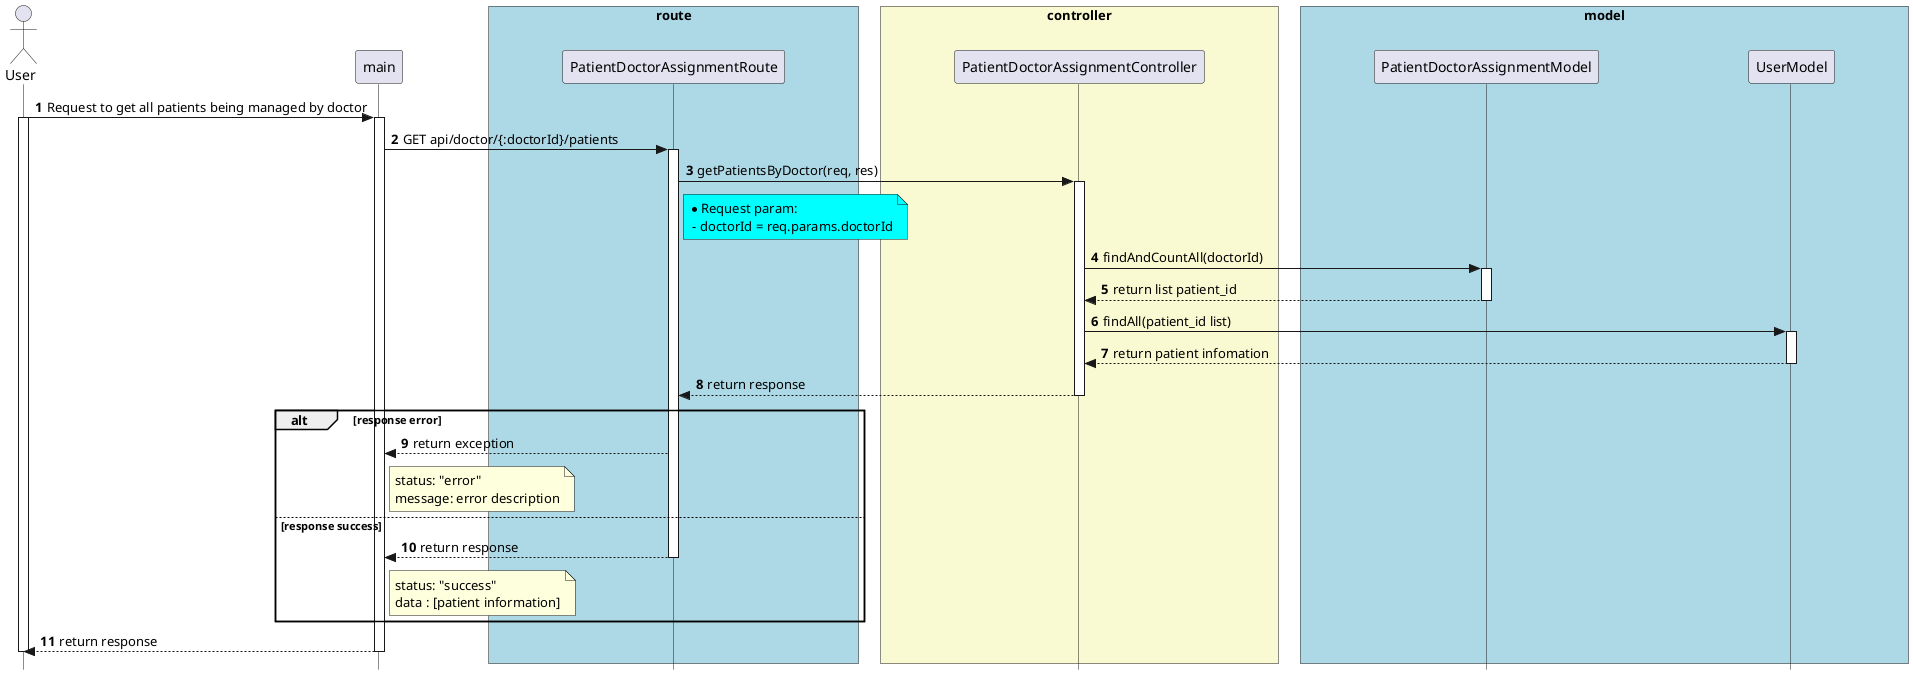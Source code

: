 '

@startuml


skinparam style strictuml

skinparam lifelineStrategy solid

skinparam ParticipantPadding 70

skinparam BoxPadding 10

autonumber

actor User as User


participant main as main


box "route" #lightBlue

participant PatientDoctorAssignmentRoute as PatientDoctorAssignmentRoute

end box


box "controller" #LightGoldenRodYellow
participant PatientDoctorAssignmentController as PatientDoctorAssignmentController

end box


box "model" #lightBlue
participant PatientDoctorAssignmentModel as PatientDoctorAssignmentModel
participant UserModel as UserModel

end box


User -> main: Request to get all patients being managed by doctor
activate User
activate main

main -> PatientDoctorAssignmentRoute: GET api/doctor/{:doctorId}/patients
activate PatientDoctorAssignmentRoute


PatientDoctorAssignmentRoute -> PatientDoctorAssignmentController: getPatientsByDoctor(req, res)
activate PatientDoctorAssignmentController

note right of PatientDoctorAssignmentRoute #Aqua
  * Request param:
   - doctorId = req.params.doctorId
end note

PatientDoctorAssignmentController -> PatientDoctorAssignmentModel: findAndCountAll(doctorId)

activate PatientDoctorAssignmentModel

PatientDoctorAssignmentModel --> PatientDoctorAssignmentController: return list patient_id 

deactivate PatientDoctorAssignmentModel


PatientDoctorAssignmentController -> UserModel: findAll(patient_id list)
activate UserModel
UserModel --> PatientDoctorAssignmentController: return patient infomation
deactivate UserModel

PatientDoctorAssignmentController --> PatientDoctorAssignmentRoute: return response

deactivate PatientDoctorAssignmentController

alt response error
  PatientDoctorAssignmentRoute --> main: return exception
  note right of main
    status: "error"
    message: error description
  end note
else response success
  PatientDoctorAssignmentRoute --> main: return response
  deactivate PatientDoctorAssignmentRoute

  note right of main
    status: "success"
    data : [patient information]
  end note
end
main --> User: return response
deactivate main
deactivate User

@enduml

